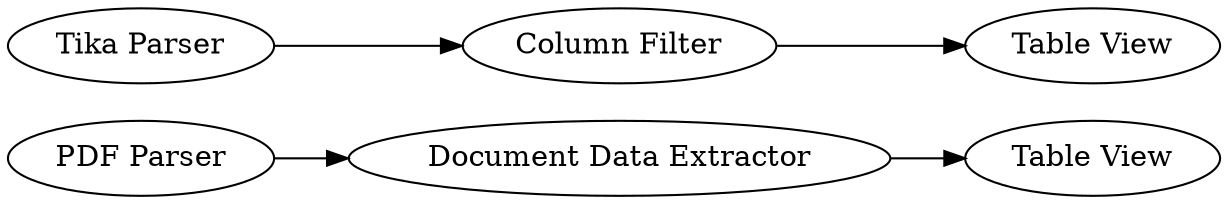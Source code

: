 digraph {
	26 -> 28
	28 -> 1310
	1309 -> 1311
	1311 -> 1312
	1311 [label="Column Filter"]
	1309 [label="Tika Parser"]
	28 [label="Document Data Extractor"]
	26 [label="PDF Parser"]
	1312 [label="Table View"]
	1310 [label="Table View"]
	rankdir=LR
}
